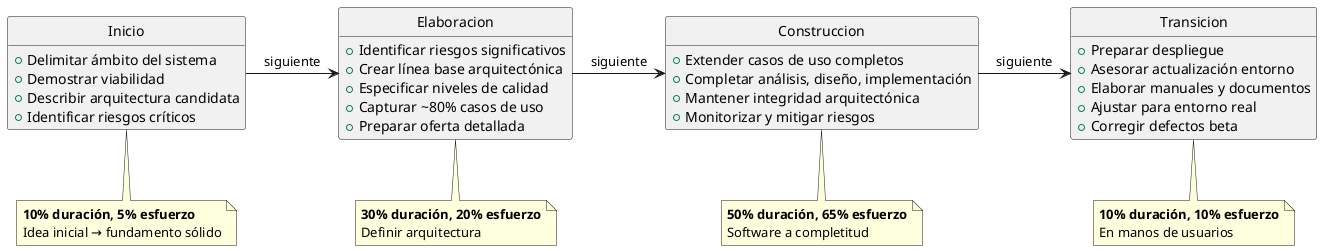 @startuml RUPfases

hide circle
hide stereotype
hide empty members

class Inicio {
  +Delimitar ámbito del sistema
  +Demostrar viabilidad
  +Describir arquitectura candidata
  +Identificar riesgos críticos
}

class Elaboracion {
  +Identificar riesgos significativos
  +Crear línea base arquitectónica
  +Especificar niveles de calidad
  +Capturar ~80% casos de uso
  +Preparar oferta detallada
}

class Construccion {
  +Extender casos de uso completos
  +Completar análisis, diseño, implementación
  +Mantener integridad arquitectónica
  +Monitorizar y mitigar riesgos
}

class Transicion {
  +Preparar despliegue
  +Asesorar actualización entorno
  +Elaborar manuales y documentos
  +Ajustar para entorno real
  +Corregir defectos beta
}

Inicio -r-> Elaboracion : siguiente
Elaboracion -r-> Construccion : siguiente
Construccion -r-> Transicion : siguiente

note bottom of Inicio
**10% duración, 5% esfuerzo**
Idea inicial → fundamento sólido
end note

note bottom of Elaboracion
**30% duración, 20% esfuerzo**
Definir arquitectura
end note

note bottom of Construccion
**50% duración, 65% esfuerzo**
Software a completitud
end note

note bottom of Transicion
**10% duración, 10% esfuerzo**
En manos de usuarios
end note

@enduml